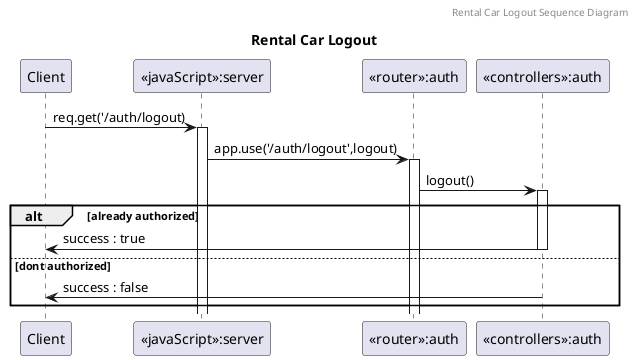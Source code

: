 @startuml Rental Car Logout

header Rental Car Logout Sequence Diagram
title "Rental Car Logout"

participant "Client" as client
participant "<<javaScript>>:server" as server
participant "<<router>>:auth" as routerUsers
participant "<<controllers>>:auth" as controllersUsers

client->server ++:req.get('/auth/logout)
server->routerUsers ++:app.use('/auth/logout',logout)
routerUsers -> controllersUsers ++: logout()

alt already authorized
    controllersUsers->client --:success : true
else dont authorized
    controllersUsers -> client --:success : false
end

@enduml
